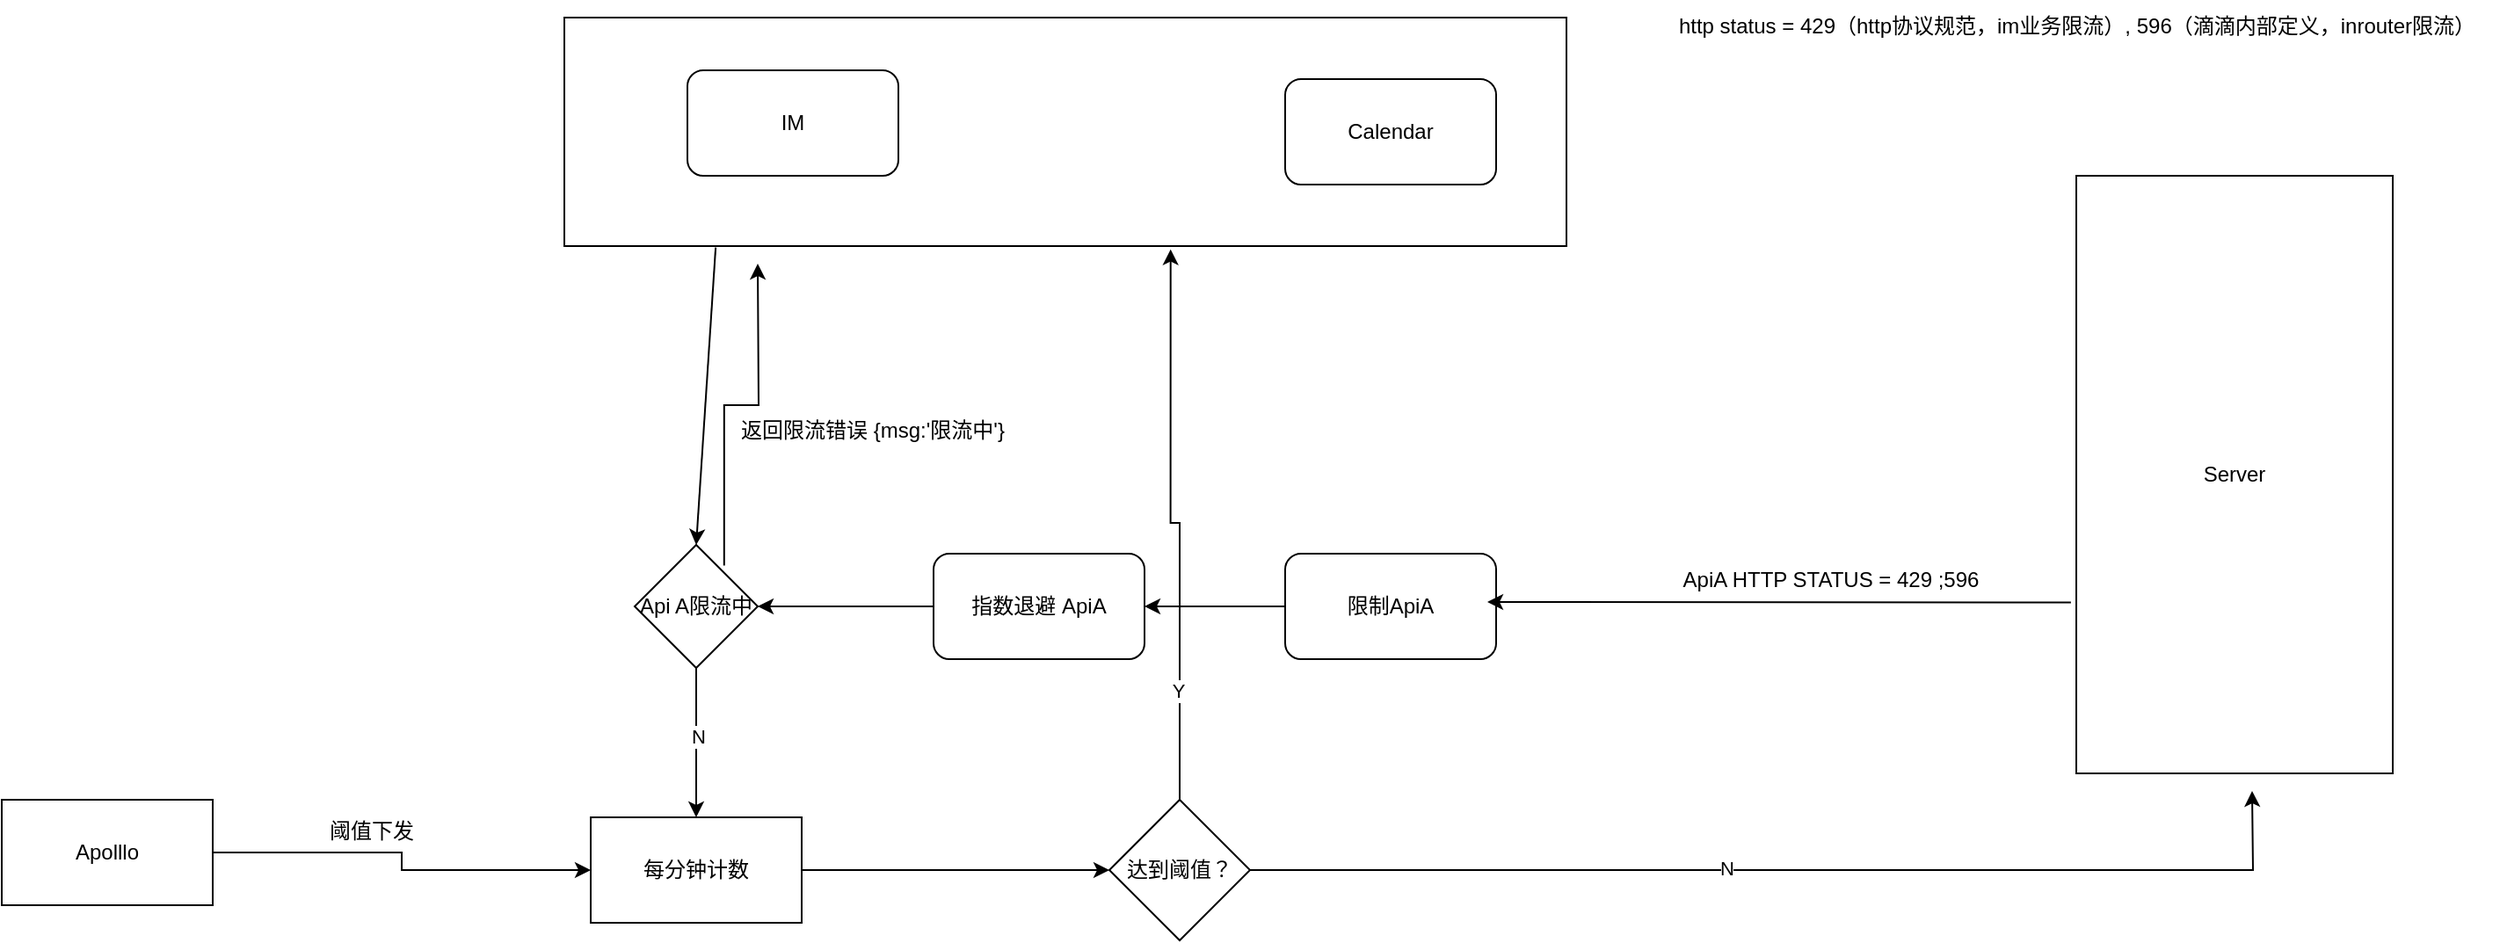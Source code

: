 <mxfile version="22.1.11" type="github">
  <diagram name="第 1 页" id="cVUbm9UWEKoOsPQShWTP">
    <mxGraphModel dx="1505" dy="844" grid="1" gridSize="10" guides="1" tooltips="1" connect="1" arrows="1" fold="1" page="1" pageScale="1" pageWidth="1500" pageHeight="1500" math="0" shadow="0">
      <root>
        <mxCell id="0" />
        <mxCell id="1" parent="0" />
        <mxCell id="t88qJ_EhsTxvIyuulUaA-1" value="" style="rounded=0;whiteSpace=wrap;html=1;" vertex="1" parent="1">
          <mxGeometry x="390" y="220" width="570" height="130" as="geometry" />
        </mxCell>
        <mxCell id="t88qJ_EhsTxvIyuulUaA-2" value="IM" style="rounded=1;whiteSpace=wrap;html=1;" vertex="1" parent="1">
          <mxGeometry x="460" y="250" width="120" height="60" as="geometry" />
        </mxCell>
        <mxCell id="t88qJ_EhsTxvIyuulUaA-3" value="Calendar" style="rounded=1;whiteSpace=wrap;html=1;" vertex="1" parent="1">
          <mxGeometry x="800" y="255" width="120" height="60" as="geometry" />
        </mxCell>
        <mxCell id="t88qJ_EhsTxvIyuulUaA-22" value="" style="edgeStyle=orthogonalEdgeStyle;rounded=0;orthogonalLoop=1;jettySize=auto;html=1;" edge="1" parent="1" source="t88qJ_EhsTxvIyuulUaA-5">
          <mxGeometry relative="1" as="geometry">
            <mxPoint x="500" y="555" as="targetPoint" />
          </mxGeometry>
        </mxCell>
        <mxCell id="t88qJ_EhsTxvIyuulUaA-5" value="指数退避 ApiA" style="rounded=1;whiteSpace=wrap;html=1;" vertex="1" parent="1">
          <mxGeometry x="600" y="525" width="120" height="60" as="geometry" />
        </mxCell>
        <mxCell id="t88qJ_EhsTxvIyuulUaA-16" value="" style="edgeStyle=orthogonalEdgeStyle;rounded=0;orthogonalLoop=1;jettySize=auto;html=1;" edge="1" parent="1" source="t88qJ_EhsTxvIyuulUaA-6" target="t88qJ_EhsTxvIyuulUaA-5">
          <mxGeometry relative="1" as="geometry" />
        </mxCell>
        <mxCell id="t88qJ_EhsTxvIyuulUaA-6" value="限制ApiA" style="rounded=1;whiteSpace=wrap;html=1;" vertex="1" parent="1">
          <mxGeometry x="800" y="525" width="120" height="60" as="geometry" />
        </mxCell>
        <mxCell id="t88qJ_EhsTxvIyuulUaA-7" value="Server" style="rounded=0;whiteSpace=wrap;html=1;" vertex="1" parent="1">
          <mxGeometry x="1250" y="310" width="180" height="340" as="geometry" />
        </mxCell>
        <mxCell id="t88qJ_EhsTxvIyuulUaA-10" value="" style="endArrow=classic;html=1;rounded=0;entryX=1;entryY=0.5;entryDx=0;entryDy=0;exitX=-0.017;exitY=0.714;exitDx=0;exitDy=0;exitPerimeter=0;" edge="1" parent="1" source="t88qJ_EhsTxvIyuulUaA-7">
          <mxGeometry width="50" height="50" relative="1" as="geometry">
            <mxPoint x="1205" y="527.5" as="sourcePoint" />
            <mxPoint x="915" y="552.5" as="targetPoint" />
          </mxGeometry>
        </mxCell>
        <mxCell id="t88qJ_EhsTxvIyuulUaA-11" value="ApiA HTTP STATUS = 429 ;596" style="text;html=1;align=center;verticalAlign=middle;resizable=0;points=[];autosize=1;strokeColor=none;fillColor=none;" vertex="1" parent="1">
          <mxGeometry x="1015" y="525" width="190" height="30" as="geometry" />
        </mxCell>
        <mxCell id="t88qJ_EhsTxvIyuulUaA-12" style="edgeStyle=orthogonalEdgeStyle;rounded=0;orthogonalLoop=1;jettySize=auto;html=1;entryX=0.77;entryY=1.029;entryDx=0;entryDy=0;entryPerimeter=0;exitX=0.727;exitY=0.168;exitDx=0;exitDy=0;exitPerimeter=0;" edge="1" parent="1" source="t88qJ_EhsTxvIyuulUaA-23">
          <mxGeometry relative="1" as="geometry">
            <mxPoint x="531.1" y="531.23" as="sourcePoint" />
            <mxPoint x="500.0" y="360" as="targetPoint" />
          </mxGeometry>
        </mxCell>
        <mxCell id="t88qJ_EhsTxvIyuulUaA-13" value="返回限流错误 {msg:&#39;限流中&#39;}" style="text;html=1;align=center;verticalAlign=middle;resizable=0;points=[];autosize=1;strokeColor=none;fillColor=none;" vertex="1" parent="1">
          <mxGeometry x="480" y="440" width="170" height="30" as="geometry" />
        </mxCell>
        <mxCell id="t88qJ_EhsTxvIyuulUaA-20" value="" style="endArrow=classic;html=1;rounded=0;entryX=0.5;entryY=0;entryDx=0;entryDy=0;exitX=0.151;exitY=1.006;exitDx=0;exitDy=0;exitPerimeter=0;" edge="1" parent="1" source="t88qJ_EhsTxvIyuulUaA-1" target="t88qJ_EhsTxvIyuulUaA-23">
          <mxGeometry width="50" height="50" relative="1" as="geometry">
            <mxPoint x="480" y="420" as="sourcePoint" />
            <mxPoint x="595" y="400" as="targetPoint" />
          </mxGeometry>
        </mxCell>
        <mxCell id="t88qJ_EhsTxvIyuulUaA-25" value="" style="edgeStyle=orthogonalEdgeStyle;rounded=0;orthogonalLoop=1;jettySize=auto;html=1;" edge="1" parent="1" source="t88qJ_EhsTxvIyuulUaA-23" target="t88qJ_EhsTxvIyuulUaA-24">
          <mxGeometry relative="1" as="geometry" />
        </mxCell>
        <mxCell id="t88qJ_EhsTxvIyuulUaA-26" value="N" style="edgeLabel;html=1;align=center;verticalAlign=middle;resizable=0;points=[];" vertex="1" connectable="0" parent="t88qJ_EhsTxvIyuulUaA-25">
          <mxGeometry x="-0.087" y="1" relative="1" as="geometry">
            <mxPoint as="offset" />
          </mxGeometry>
        </mxCell>
        <mxCell id="t88qJ_EhsTxvIyuulUaA-23" value="Api A限流中" style="rhombus;whiteSpace=wrap;html=1;" vertex="1" parent="1">
          <mxGeometry x="430" y="520" width="70" height="70" as="geometry" />
        </mxCell>
        <mxCell id="t88qJ_EhsTxvIyuulUaA-28" value="" style="edgeStyle=orthogonalEdgeStyle;rounded=0;orthogonalLoop=1;jettySize=auto;html=1;" edge="1" parent="1" source="t88qJ_EhsTxvIyuulUaA-24" target="t88qJ_EhsTxvIyuulUaA-27">
          <mxGeometry relative="1" as="geometry" />
        </mxCell>
        <mxCell id="t88qJ_EhsTxvIyuulUaA-24" value="每分钟计数" style="whiteSpace=wrap;html=1;" vertex="1" parent="1">
          <mxGeometry x="405" y="675" width="120" height="60" as="geometry" />
        </mxCell>
        <mxCell id="t88qJ_EhsTxvIyuulUaA-29" style="edgeStyle=orthogonalEdgeStyle;rounded=0;orthogonalLoop=1;jettySize=auto;html=1;entryX=0.605;entryY=1.014;entryDx=0;entryDy=0;entryPerimeter=0;" edge="1" parent="1" source="t88qJ_EhsTxvIyuulUaA-27" target="t88qJ_EhsTxvIyuulUaA-1">
          <mxGeometry relative="1" as="geometry">
            <mxPoint x="740" y="380" as="targetPoint" />
          </mxGeometry>
        </mxCell>
        <mxCell id="t88qJ_EhsTxvIyuulUaA-30" value="Y" style="edgeLabel;html=1;align=center;verticalAlign=middle;resizable=0;points=[];" vertex="1" connectable="0" parent="t88qJ_EhsTxvIyuulUaA-29">
          <mxGeometry x="-0.609" y="1" relative="1" as="geometry">
            <mxPoint as="offset" />
          </mxGeometry>
        </mxCell>
        <mxCell id="t88qJ_EhsTxvIyuulUaA-31" style="edgeStyle=orthogonalEdgeStyle;rounded=0;orthogonalLoop=1;jettySize=auto;html=1;" edge="1" parent="1" source="t88qJ_EhsTxvIyuulUaA-27">
          <mxGeometry relative="1" as="geometry">
            <mxPoint x="1350" y="660" as="targetPoint" />
          </mxGeometry>
        </mxCell>
        <mxCell id="t88qJ_EhsTxvIyuulUaA-32" value="N" style="edgeLabel;html=1;align=center;verticalAlign=middle;resizable=0;points=[];" vertex="1" connectable="0" parent="t88qJ_EhsTxvIyuulUaA-31">
          <mxGeometry x="-0.12" y="1" relative="1" as="geometry">
            <mxPoint as="offset" />
          </mxGeometry>
        </mxCell>
        <mxCell id="t88qJ_EhsTxvIyuulUaA-27" value="达到阈值？" style="rhombus;whiteSpace=wrap;html=1;" vertex="1" parent="1">
          <mxGeometry x="700" y="665" width="80" height="80" as="geometry" />
        </mxCell>
        <mxCell id="t88qJ_EhsTxvIyuulUaA-33" value="http status = 429（http协议规范，im业务限流）, 596（滴滴内部定义，inrouter限流）" style="text;html=1;align=center;verticalAlign=middle;resizable=0;points=[];autosize=1;strokeColor=none;fillColor=none;" vertex="1" parent="1">
          <mxGeometry x="1010" y="210" width="480" height="30" as="geometry" />
        </mxCell>
        <mxCell id="t88qJ_EhsTxvIyuulUaA-35" style="edgeStyle=orthogonalEdgeStyle;rounded=0;orthogonalLoop=1;jettySize=auto;html=1;entryX=0;entryY=0.5;entryDx=0;entryDy=0;" edge="1" parent="1" source="t88qJ_EhsTxvIyuulUaA-34" target="t88qJ_EhsTxvIyuulUaA-24">
          <mxGeometry relative="1" as="geometry" />
        </mxCell>
        <mxCell id="t88qJ_EhsTxvIyuulUaA-34" value="Apolllo" style="rounded=0;whiteSpace=wrap;html=1;" vertex="1" parent="1">
          <mxGeometry x="70" y="665" width="120" height="60" as="geometry" />
        </mxCell>
        <mxCell id="t88qJ_EhsTxvIyuulUaA-36" value="阈值下发" style="text;html=1;align=center;verticalAlign=middle;resizable=0;points=[];autosize=1;strokeColor=none;fillColor=none;" vertex="1" parent="1">
          <mxGeometry x="245" y="668" width="70" height="30" as="geometry" />
        </mxCell>
      </root>
    </mxGraphModel>
  </diagram>
</mxfile>
